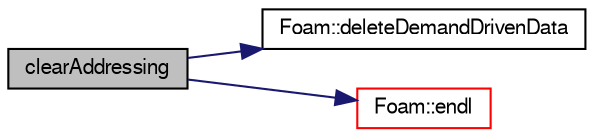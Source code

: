 digraph "clearAddressing"
{
  bgcolor="transparent";
  edge [fontname="FreeSans",fontsize="10",labelfontname="FreeSans",labelfontsize="10"];
  node [fontname="FreeSans",fontsize="10",shape=record];
  rankdir="LR";
  Node55560 [label="clearAddressing",height=0.2,width=0.4,color="black", fillcolor="grey75", style="filled", fontcolor="black"];
  Node55560 -> Node55561 [color="midnightblue",fontsize="10",style="solid",fontname="FreeSans"];
  Node55561 [label="Foam::deleteDemandDrivenData",height=0.2,width=0.4,color="black",URL="$a21124.html#a676ff999562d389fd174d693e17d230a"];
  Node55560 -> Node55562 [color="midnightblue",fontsize="10",style="solid",fontname="FreeSans"];
  Node55562 [label="Foam::endl",height=0.2,width=0.4,color="red",URL="$a21124.html#a2db8fe02a0d3909e9351bb4275b23ce4",tooltip="Add newline and flush stream. "];
}
